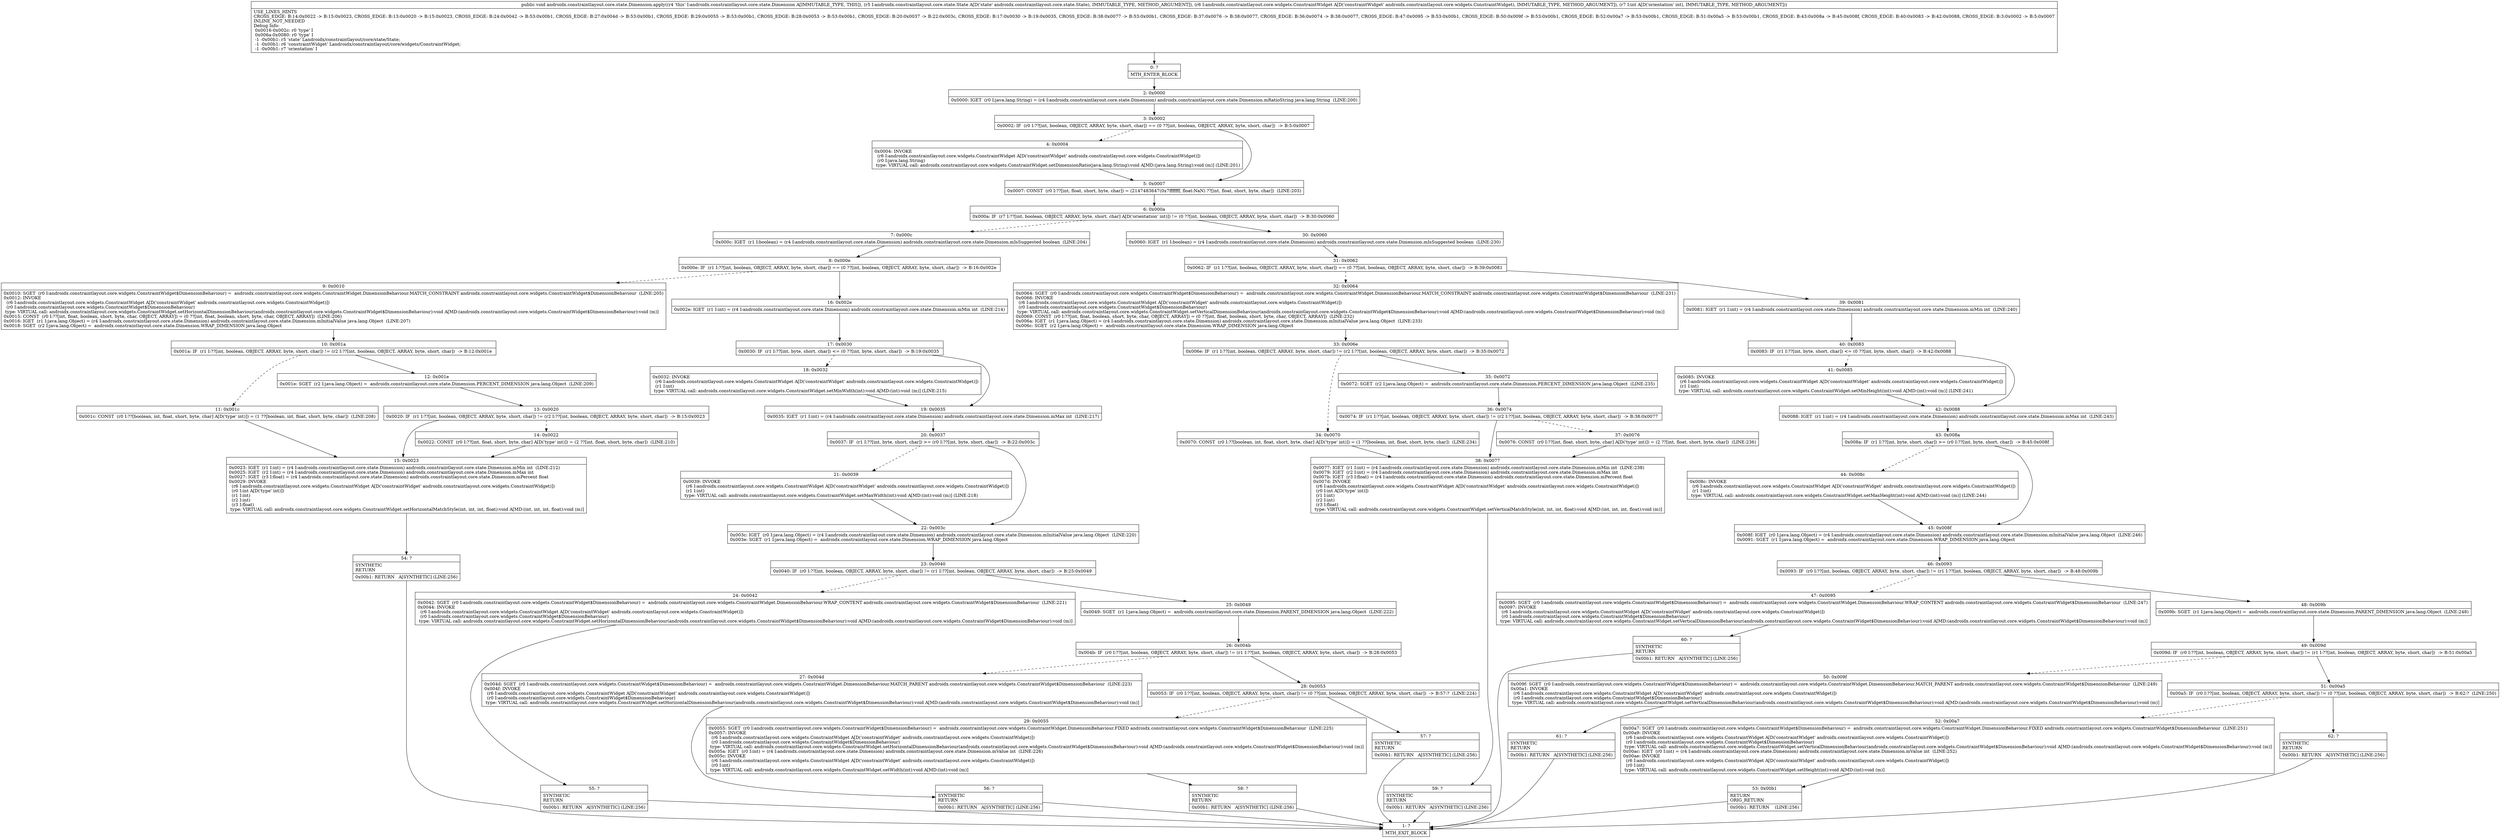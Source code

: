 digraph "CFG forandroidx.constraintlayout.core.state.Dimension.apply(Landroidx\/constraintlayout\/core\/state\/State;Landroidx\/constraintlayout\/core\/widgets\/ConstraintWidget;I)V" {
Node_0 [shape=record,label="{0\:\ ?|MTH_ENTER_BLOCK\l}"];
Node_2 [shape=record,label="{2\:\ 0x0000|0x0000: IGET  (r0 I:java.lang.String) = (r4 I:androidx.constraintlayout.core.state.Dimension) androidx.constraintlayout.core.state.Dimension.mRatioString java.lang.String  (LINE:200)\l}"];
Node_3 [shape=record,label="{3\:\ 0x0002|0x0002: IF  (r0 I:??[int, boolean, OBJECT, ARRAY, byte, short, char]) == (0 ??[int, boolean, OBJECT, ARRAY, byte, short, char])  \-\> B:5:0x0007 \l}"];
Node_4 [shape=record,label="{4\:\ 0x0004|0x0004: INVOKE  \l  (r6 I:androidx.constraintlayout.core.widgets.ConstraintWidget A[D('constraintWidget' androidx.constraintlayout.core.widgets.ConstraintWidget)])\l  (r0 I:java.lang.String)\l type: VIRTUAL call: androidx.constraintlayout.core.widgets.ConstraintWidget.setDimensionRatio(java.lang.String):void A[MD:(java.lang.String):void (m)] (LINE:201)\l}"];
Node_5 [shape=record,label="{5\:\ 0x0007|0x0007: CONST  (r0 I:??[int, float, short, byte, char]) = (2147483647(0x7fffffff, float:NaN) ??[int, float, short, byte, char])  (LINE:203)\l}"];
Node_6 [shape=record,label="{6\:\ 0x000a|0x000a: IF  (r7 I:??[int, boolean, OBJECT, ARRAY, byte, short, char] A[D('orientation' int)]) != (0 ??[int, boolean, OBJECT, ARRAY, byte, short, char])  \-\> B:30:0x0060 \l}"];
Node_7 [shape=record,label="{7\:\ 0x000c|0x000c: IGET  (r1 I:boolean) = (r4 I:androidx.constraintlayout.core.state.Dimension) androidx.constraintlayout.core.state.Dimension.mIsSuggested boolean  (LINE:204)\l}"];
Node_8 [shape=record,label="{8\:\ 0x000e|0x000e: IF  (r1 I:??[int, boolean, OBJECT, ARRAY, byte, short, char]) == (0 ??[int, boolean, OBJECT, ARRAY, byte, short, char])  \-\> B:16:0x002e \l}"];
Node_9 [shape=record,label="{9\:\ 0x0010|0x0010: SGET  (r0 I:androidx.constraintlayout.core.widgets.ConstraintWidget$DimensionBehaviour) =  androidx.constraintlayout.core.widgets.ConstraintWidget.DimensionBehaviour.MATCH_CONSTRAINT androidx.constraintlayout.core.widgets.ConstraintWidget$DimensionBehaviour  (LINE:205)\l0x0012: INVOKE  \l  (r6 I:androidx.constraintlayout.core.widgets.ConstraintWidget A[D('constraintWidget' androidx.constraintlayout.core.widgets.ConstraintWidget)])\l  (r0 I:androidx.constraintlayout.core.widgets.ConstraintWidget$DimensionBehaviour)\l type: VIRTUAL call: androidx.constraintlayout.core.widgets.ConstraintWidget.setHorizontalDimensionBehaviour(androidx.constraintlayout.core.widgets.ConstraintWidget$DimensionBehaviour):void A[MD:(androidx.constraintlayout.core.widgets.ConstraintWidget$DimensionBehaviour):void (m)]\l0x0015: CONST  (r0 I:??[int, float, boolean, short, byte, char, OBJECT, ARRAY]) = (0 ??[int, float, boolean, short, byte, char, OBJECT, ARRAY])  (LINE:206)\l0x0016: IGET  (r1 I:java.lang.Object) = (r4 I:androidx.constraintlayout.core.state.Dimension) androidx.constraintlayout.core.state.Dimension.mInitialValue java.lang.Object  (LINE:207)\l0x0018: SGET  (r2 I:java.lang.Object) =  androidx.constraintlayout.core.state.Dimension.WRAP_DIMENSION java.lang.Object \l}"];
Node_10 [shape=record,label="{10\:\ 0x001a|0x001a: IF  (r1 I:??[int, boolean, OBJECT, ARRAY, byte, short, char]) != (r2 I:??[int, boolean, OBJECT, ARRAY, byte, short, char])  \-\> B:12:0x001e \l}"];
Node_11 [shape=record,label="{11\:\ 0x001c|0x001c: CONST  (r0 I:??[boolean, int, float, short, byte, char] A[D('type' int)]) = (1 ??[boolean, int, float, short, byte, char])  (LINE:208)\l}"];
Node_15 [shape=record,label="{15\:\ 0x0023|0x0023: IGET  (r1 I:int) = (r4 I:androidx.constraintlayout.core.state.Dimension) androidx.constraintlayout.core.state.Dimension.mMin int  (LINE:212)\l0x0025: IGET  (r2 I:int) = (r4 I:androidx.constraintlayout.core.state.Dimension) androidx.constraintlayout.core.state.Dimension.mMax int \l0x0027: IGET  (r3 I:float) = (r4 I:androidx.constraintlayout.core.state.Dimension) androidx.constraintlayout.core.state.Dimension.mPercent float \l0x0029: INVOKE  \l  (r6 I:androidx.constraintlayout.core.widgets.ConstraintWidget A[D('constraintWidget' androidx.constraintlayout.core.widgets.ConstraintWidget)])\l  (r0 I:int A[D('type' int)])\l  (r1 I:int)\l  (r2 I:int)\l  (r3 I:float)\l type: VIRTUAL call: androidx.constraintlayout.core.widgets.ConstraintWidget.setHorizontalMatchStyle(int, int, int, float):void A[MD:(int, int, int, float):void (m)]\l}"];
Node_54 [shape=record,label="{54\:\ ?|SYNTHETIC\lRETURN\l|0x00b1: RETURN   A[SYNTHETIC] (LINE:256)\l}"];
Node_1 [shape=record,label="{1\:\ ?|MTH_EXIT_BLOCK\l}"];
Node_12 [shape=record,label="{12\:\ 0x001e|0x001e: SGET  (r2 I:java.lang.Object) =  androidx.constraintlayout.core.state.Dimension.PERCENT_DIMENSION java.lang.Object  (LINE:209)\l}"];
Node_13 [shape=record,label="{13\:\ 0x0020|0x0020: IF  (r1 I:??[int, boolean, OBJECT, ARRAY, byte, short, char]) != (r2 I:??[int, boolean, OBJECT, ARRAY, byte, short, char])  \-\> B:15:0x0023 \l}"];
Node_14 [shape=record,label="{14\:\ 0x0022|0x0022: CONST  (r0 I:??[int, float, short, byte, char] A[D('type' int)]) = (2 ??[int, float, short, byte, char])  (LINE:210)\l}"];
Node_16 [shape=record,label="{16\:\ 0x002e|0x002e: IGET  (r1 I:int) = (r4 I:androidx.constraintlayout.core.state.Dimension) androidx.constraintlayout.core.state.Dimension.mMin int  (LINE:214)\l}"];
Node_17 [shape=record,label="{17\:\ 0x0030|0x0030: IF  (r1 I:??[int, byte, short, char]) \<= (0 ??[int, byte, short, char])  \-\> B:19:0x0035 \l}"];
Node_18 [shape=record,label="{18\:\ 0x0032|0x0032: INVOKE  \l  (r6 I:androidx.constraintlayout.core.widgets.ConstraintWidget A[D('constraintWidget' androidx.constraintlayout.core.widgets.ConstraintWidget)])\l  (r1 I:int)\l type: VIRTUAL call: androidx.constraintlayout.core.widgets.ConstraintWidget.setMinWidth(int):void A[MD:(int):void (m)] (LINE:215)\l}"];
Node_19 [shape=record,label="{19\:\ 0x0035|0x0035: IGET  (r1 I:int) = (r4 I:androidx.constraintlayout.core.state.Dimension) androidx.constraintlayout.core.state.Dimension.mMax int  (LINE:217)\l}"];
Node_20 [shape=record,label="{20\:\ 0x0037|0x0037: IF  (r1 I:??[int, byte, short, char]) \>= (r0 I:??[int, byte, short, char])  \-\> B:22:0x003c \l}"];
Node_21 [shape=record,label="{21\:\ 0x0039|0x0039: INVOKE  \l  (r6 I:androidx.constraintlayout.core.widgets.ConstraintWidget A[D('constraintWidget' androidx.constraintlayout.core.widgets.ConstraintWidget)])\l  (r1 I:int)\l type: VIRTUAL call: androidx.constraintlayout.core.widgets.ConstraintWidget.setMaxWidth(int):void A[MD:(int):void (m)] (LINE:218)\l}"];
Node_22 [shape=record,label="{22\:\ 0x003c|0x003c: IGET  (r0 I:java.lang.Object) = (r4 I:androidx.constraintlayout.core.state.Dimension) androidx.constraintlayout.core.state.Dimension.mInitialValue java.lang.Object  (LINE:220)\l0x003e: SGET  (r1 I:java.lang.Object) =  androidx.constraintlayout.core.state.Dimension.WRAP_DIMENSION java.lang.Object \l}"];
Node_23 [shape=record,label="{23\:\ 0x0040|0x0040: IF  (r0 I:??[int, boolean, OBJECT, ARRAY, byte, short, char]) != (r1 I:??[int, boolean, OBJECT, ARRAY, byte, short, char])  \-\> B:25:0x0049 \l}"];
Node_24 [shape=record,label="{24\:\ 0x0042|0x0042: SGET  (r0 I:androidx.constraintlayout.core.widgets.ConstraintWidget$DimensionBehaviour) =  androidx.constraintlayout.core.widgets.ConstraintWidget.DimensionBehaviour.WRAP_CONTENT androidx.constraintlayout.core.widgets.ConstraintWidget$DimensionBehaviour  (LINE:221)\l0x0044: INVOKE  \l  (r6 I:androidx.constraintlayout.core.widgets.ConstraintWidget A[D('constraintWidget' androidx.constraintlayout.core.widgets.ConstraintWidget)])\l  (r0 I:androidx.constraintlayout.core.widgets.ConstraintWidget$DimensionBehaviour)\l type: VIRTUAL call: androidx.constraintlayout.core.widgets.ConstraintWidget.setHorizontalDimensionBehaviour(androidx.constraintlayout.core.widgets.ConstraintWidget$DimensionBehaviour):void A[MD:(androidx.constraintlayout.core.widgets.ConstraintWidget$DimensionBehaviour):void (m)]\l}"];
Node_55 [shape=record,label="{55\:\ ?|SYNTHETIC\lRETURN\l|0x00b1: RETURN   A[SYNTHETIC] (LINE:256)\l}"];
Node_25 [shape=record,label="{25\:\ 0x0049|0x0049: SGET  (r1 I:java.lang.Object) =  androidx.constraintlayout.core.state.Dimension.PARENT_DIMENSION java.lang.Object  (LINE:222)\l}"];
Node_26 [shape=record,label="{26\:\ 0x004b|0x004b: IF  (r0 I:??[int, boolean, OBJECT, ARRAY, byte, short, char]) != (r1 I:??[int, boolean, OBJECT, ARRAY, byte, short, char])  \-\> B:28:0x0053 \l}"];
Node_27 [shape=record,label="{27\:\ 0x004d|0x004d: SGET  (r0 I:androidx.constraintlayout.core.widgets.ConstraintWidget$DimensionBehaviour) =  androidx.constraintlayout.core.widgets.ConstraintWidget.DimensionBehaviour.MATCH_PARENT androidx.constraintlayout.core.widgets.ConstraintWidget$DimensionBehaviour  (LINE:223)\l0x004f: INVOKE  \l  (r6 I:androidx.constraintlayout.core.widgets.ConstraintWidget A[D('constraintWidget' androidx.constraintlayout.core.widgets.ConstraintWidget)])\l  (r0 I:androidx.constraintlayout.core.widgets.ConstraintWidget$DimensionBehaviour)\l type: VIRTUAL call: androidx.constraintlayout.core.widgets.ConstraintWidget.setHorizontalDimensionBehaviour(androidx.constraintlayout.core.widgets.ConstraintWidget$DimensionBehaviour):void A[MD:(androidx.constraintlayout.core.widgets.ConstraintWidget$DimensionBehaviour):void (m)]\l}"];
Node_56 [shape=record,label="{56\:\ ?|SYNTHETIC\lRETURN\l|0x00b1: RETURN   A[SYNTHETIC] (LINE:256)\l}"];
Node_28 [shape=record,label="{28\:\ 0x0053|0x0053: IF  (r0 I:??[int, boolean, OBJECT, ARRAY, byte, short, char]) != (0 ??[int, boolean, OBJECT, ARRAY, byte, short, char])  \-\> B:57:?  (LINE:224)\l}"];
Node_29 [shape=record,label="{29\:\ 0x0055|0x0055: SGET  (r0 I:androidx.constraintlayout.core.widgets.ConstraintWidget$DimensionBehaviour) =  androidx.constraintlayout.core.widgets.ConstraintWidget.DimensionBehaviour.FIXED androidx.constraintlayout.core.widgets.ConstraintWidget$DimensionBehaviour  (LINE:225)\l0x0057: INVOKE  \l  (r6 I:androidx.constraintlayout.core.widgets.ConstraintWidget A[D('constraintWidget' androidx.constraintlayout.core.widgets.ConstraintWidget)])\l  (r0 I:androidx.constraintlayout.core.widgets.ConstraintWidget$DimensionBehaviour)\l type: VIRTUAL call: androidx.constraintlayout.core.widgets.ConstraintWidget.setHorizontalDimensionBehaviour(androidx.constraintlayout.core.widgets.ConstraintWidget$DimensionBehaviour):void A[MD:(androidx.constraintlayout.core.widgets.ConstraintWidget$DimensionBehaviour):void (m)]\l0x005a: IGET  (r0 I:int) = (r4 I:androidx.constraintlayout.core.state.Dimension) androidx.constraintlayout.core.state.Dimension.mValue int  (LINE:226)\l0x005c: INVOKE  \l  (r6 I:androidx.constraintlayout.core.widgets.ConstraintWidget A[D('constraintWidget' androidx.constraintlayout.core.widgets.ConstraintWidget)])\l  (r0 I:int)\l type: VIRTUAL call: androidx.constraintlayout.core.widgets.ConstraintWidget.setWidth(int):void A[MD:(int):void (m)]\l}"];
Node_58 [shape=record,label="{58\:\ ?|SYNTHETIC\lRETURN\l|0x00b1: RETURN   A[SYNTHETIC] (LINE:256)\l}"];
Node_57 [shape=record,label="{57\:\ ?|SYNTHETIC\lRETURN\l|0x00b1: RETURN   A[SYNTHETIC] (LINE:256)\l}"];
Node_30 [shape=record,label="{30\:\ 0x0060|0x0060: IGET  (r1 I:boolean) = (r4 I:androidx.constraintlayout.core.state.Dimension) androidx.constraintlayout.core.state.Dimension.mIsSuggested boolean  (LINE:230)\l}"];
Node_31 [shape=record,label="{31\:\ 0x0062|0x0062: IF  (r1 I:??[int, boolean, OBJECT, ARRAY, byte, short, char]) == (0 ??[int, boolean, OBJECT, ARRAY, byte, short, char])  \-\> B:39:0x0081 \l}"];
Node_32 [shape=record,label="{32\:\ 0x0064|0x0064: SGET  (r0 I:androidx.constraintlayout.core.widgets.ConstraintWidget$DimensionBehaviour) =  androidx.constraintlayout.core.widgets.ConstraintWidget.DimensionBehaviour.MATCH_CONSTRAINT androidx.constraintlayout.core.widgets.ConstraintWidget$DimensionBehaviour  (LINE:231)\l0x0066: INVOKE  \l  (r6 I:androidx.constraintlayout.core.widgets.ConstraintWidget A[D('constraintWidget' androidx.constraintlayout.core.widgets.ConstraintWidget)])\l  (r0 I:androidx.constraintlayout.core.widgets.ConstraintWidget$DimensionBehaviour)\l type: VIRTUAL call: androidx.constraintlayout.core.widgets.ConstraintWidget.setVerticalDimensionBehaviour(androidx.constraintlayout.core.widgets.ConstraintWidget$DimensionBehaviour):void A[MD:(androidx.constraintlayout.core.widgets.ConstraintWidget$DimensionBehaviour):void (m)]\l0x0069: CONST  (r0 I:??[int, float, boolean, short, byte, char, OBJECT, ARRAY]) = (0 ??[int, float, boolean, short, byte, char, OBJECT, ARRAY])  (LINE:232)\l0x006a: IGET  (r1 I:java.lang.Object) = (r4 I:androidx.constraintlayout.core.state.Dimension) androidx.constraintlayout.core.state.Dimension.mInitialValue java.lang.Object  (LINE:233)\l0x006c: SGET  (r2 I:java.lang.Object) =  androidx.constraintlayout.core.state.Dimension.WRAP_DIMENSION java.lang.Object \l}"];
Node_33 [shape=record,label="{33\:\ 0x006e|0x006e: IF  (r1 I:??[int, boolean, OBJECT, ARRAY, byte, short, char]) != (r2 I:??[int, boolean, OBJECT, ARRAY, byte, short, char])  \-\> B:35:0x0072 \l}"];
Node_34 [shape=record,label="{34\:\ 0x0070|0x0070: CONST  (r0 I:??[boolean, int, float, short, byte, char] A[D('type' int)]) = (1 ??[boolean, int, float, short, byte, char])  (LINE:234)\l}"];
Node_38 [shape=record,label="{38\:\ 0x0077|0x0077: IGET  (r1 I:int) = (r4 I:androidx.constraintlayout.core.state.Dimension) androidx.constraintlayout.core.state.Dimension.mMin int  (LINE:238)\l0x0079: IGET  (r2 I:int) = (r4 I:androidx.constraintlayout.core.state.Dimension) androidx.constraintlayout.core.state.Dimension.mMax int \l0x007b: IGET  (r3 I:float) = (r4 I:androidx.constraintlayout.core.state.Dimension) androidx.constraintlayout.core.state.Dimension.mPercent float \l0x007d: INVOKE  \l  (r6 I:androidx.constraintlayout.core.widgets.ConstraintWidget A[D('constraintWidget' androidx.constraintlayout.core.widgets.ConstraintWidget)])\l  (r0 I:int A[D('type' int)])\l  (r1 I:int)\l  (r2 I:int)\l  (r3 I:float)\l type: VIRTUAL call: androidx.constraintlayout.core.widgets.ConstraintWidget.setVerticalMatchStyle(int, int, int, float):void A[MD:(int, int, int, float):void (m)]\l}"];
Node_59 [shape=record,label="{59\:\ ?|SYNTHETIC\lRETURN\l|0x00b1: RETURN   A[SYNTHETIC] (LINE:256)\l}"];
Node_35 [shape=record,label="{35\:\ 0x0072|0x0072: SGET  (r2 I:java.lang.Object) =  androidx.constraintlayout.core.state.Dimension.PERCENT_DIMENSION java.lang.Object  (LINE:235)\l}"];
Node_36 [shape=record,label="{36\:\ 0x0074|0x0074: IF  (r1 I:??[int, boolean, OBJECT, ARRAY, byte, short, char]) != (r2 I:??[int, boolean, OBJECT, ARRAY, byte, short, char])  \-\> B:38:0x0077 \l}"];
Node_37 [shape=record,label="{37\:\ 0x0076|0x0076: CONST  (r0 I:??[int, float, short, byte, char] A[D('type' int)]) = (2 ??[int, float, short, byte, char])  (LINE:236)\l}"];
Node_39 [shape=record,label="{39\:\ 0x0081|0x0081: IGET  (r1 I:int) = (r4 I:androidx.constraintlayout.core.state.Dimension) androidx.constraintlayout.core.state.Dimension.mMin int  (LINE:240)\l}"];
Node_40 [shape=record,label="{40\:\ 0x0083|0x0083: IF  (r1 I:??[int, byte, short, char]) \<= (0 ??[int, byte, short, char])  \-\> B:42:0x0088 \l}"];
Node_41 [shape=record,label="{41\:\ 0x0085|0x0085: INVOKE  \l  (r6 I:androidx.constraintlayout.core.widgets.ConstraintWidget A[D('constraintWidget' androidx.constraintlayout.core.widgets.ConstraintWidget)])\l  (r1 I:int)\l type: VIRTUAL call: androidx.constraintlayout.core.widgets.ConstraintWidget.setMinHeight(int):void A[MD:(int):void (m)] (LINE:241)\l}"];
Node_42 [shape=record,label="{42\:\ 0x0088|0x0088: IGET  (r1 I:int) = (r4 I:androidx.constraintlayout.core.state.Dimension) androidx.constraintlayout.core.state.Dimension.mMax int  (LINE:243)\l}"];
Node_43 [shape=record,label="{43\:\ 0x008a|0x008a: IF  (r1 I:??[int, byte, short, char]) \>= (r0 I:??[int, byte, short, char])  \-\> B:45:0x008f \l}"];
Node_44 [shape=record,label="{44\:\ 0x008c|0x008c: INVOKE  \l  (r6 I:androidx.constraintlayout.core.widgets.ConstraintWidget A[D('constraintWidget' androidx.constraintlayout.core.widgets.ConstraintWidget)])\l  (r1 I:int)\l type: VIRTUAL call: androidx.constraintlayout.core.widgets.ConstraintWidget.setMaxHeight(int):void A[MD:(int):void (m)] (LINE:244)\l}"];
Node_45 [shape=record,label="{45\:\ 0x008f|0x008f: IGET  (r0 I:java.lang.Object) = (r4 I:androidx.constraintlayout.core.state.Dimension) androidx.constraintlayout.core.state.Dimension.mInitialValue java.lang.Object  (LINE:246)\l0x0091: SGET  (r1 I:java.lang.Object) =  androidx.constraintlayout.core.state.Dimension.WRAP_DIMENSION java.lang.Object \l}"];
Node_46 [shape=record,label="{46\:\ 0x0093|0x0093: IF  (r0 I:??[int, boolean, OBJECT, ARRAY, byte, short, char]) != (r1 I:??[int, boolean, OBJECT, ARRAY, byte, short, char])  \-\> B:48:0x009b \l}"];
Node_47 [shape=record,label="{47\:\ 0x0095|0x0095: SGET  (r0 I:androidx.constraintlayout.core.widgets.ConstraintWidget$DimensionBehaviour) =  androidx.constraintlayout.core.widgets.ConstraintWidget.DimensionBehaviour.WRAP_CONTENT androidx.constraintlayout.core.widgets.ConstraintWidget$DimensionBehaviour  (LINE:247)\l0x0097: INVOKE  \l  (r6 I:androidx.constraintlayout.core.widgets.ConstraintWidget A[D('constraintWidget' androidx.constraintlayout.core.widgets.ConstraintWidget)])\l  (r0 I:androidx.constraintlayout.core.widgets.ConstraintWidget$DimensionBehaviour)\l type: VIRTUAL call: androidx.constraintlayout.core.widgets.ConstraintWidget.setVerticalDimensionBehaviour(androidx.constraintlayout.core.widgets.ConstraintWidget$DimensionBehaviour):void A[MD:(androidx.constraintlayout.core.widgets.ConstraintWidget$DimensionBehaviour):void (m)]\l}"];
Node_60 [shape=record,label="{60\:\ ?|SYNTHETIC\lRETURN\l|0x00b1: RETURN   A[SYNTHETIC] (LINE:256)\l}"];
Node_48 [shape=record,label="{48\:\ 0x009b|0x009b: SGET  (r1 I:java.lang.Object) =  androidx.constraintlayout.core.state.Dimension.PARENT_DIMENSION java.lang.Object  (LINE:248)\l}"];
Node_49 [shape=record,label="{49\:\ 0x009d|0x009d: IF  (r0 I:??[int, boolean, OBJECT, ARRAY, byte, short, char]) != (r1 I:??[int, boolean, OBJECT, ARRAY, byte, short, char])  \-\> B:51:0x00a5 \l}"];
Node_50 [shape=record,label="{50\:\ 0x009f|0x009f: SGET  (r0 I:androidx.constraintlayout.core.widgets.ConstraintWidget$DimensionBehaviour) =  androidx.constraintlayout.core.widgets.ConstraintWidget.DimensionBehaviour.MATCH_PARENT androidx.constraintlayout.core.widgets.ConstraintWidget$DimensionBehaviour  (LINE:249)\l0x00a1: INVOKE  \l  (r6 I:androidx.constraintlayout.core.widgets.ConstraintWidget A[D('constraintWidget' androidx.constraintlayout.core.widgets.ConstraintWidget)])\l  (r0 I:androidx.constraintlayout.core.widgets.ConstraintWidget$DimensionBehaviour)\l type: VIRTUAL call: androidx.constraintlayout.core.widgets.ConstraintWidget.setVerticalDimensionBehaviour(androidx.constraintlayout.core.widgets.ConstraintWidget$DimensionBehaviour):void A[MD:(androidx.constraintlayout.core.widgets.ConstraintWidget$DimensionBehaviour):void (m)]\l}"];
Node_61 [shape=record,label="{61\:\ ?|SYNTHETIC\lRETURN\l|0x00b1: RETURN   A[SYNTHETIC] (LINE:256)\l}"];
Node_51 [shape=record,label="{51\:\ 0x00a5|0x00a5: IF  (r0 I:??[int, boolean, OBJECT, ARRAY, byte, short, char]) != (0 ??[int, boolean, OBJECT, ARRAY, byte, short, char])  \-\> B:62:?  (LINE:250)\l}"];
Node_52 [shape=record,label="{52\:\ 0x00a7|0x00a7: SGET  (r0 I:androidx.constraintlayout.core.widgets.ConstraintWidget$DimensionBehaviour) =  androidx.constraintlayout.core.widgets.ConstraintWidget.DimensionBehaviour.FIXED androidx.constraintlayout.core.widgets.ConstraintWidget$DimensionBehaviour  (LINE:251)\l0x00a9: INVOKE  \l  (r6 I:androidx.constraintlayout.core.widgets.ConstraintWidget A[D('constraintWidget' androidx.constraintlayout.core.widgets.ConstraintWidget)])\l  (r0 I:androidx.constraintlayout.core.widgets.ConstraintWidget$DimensionBehaviour)\l type: VIRTUAL call: androidx.constraintlayout.core.widgets.ConstraintWidget.setVerticalDimensionBehaviour(androidx.constraintlayout.core.widgets.ConstraintWidget$DimensionBehaviour):void A[MD:(androidx.constraintlayout.core.widgets.ConstraintWidget$DimensionBehaviour):void (m)]\l0x00ac: IGET  (r0 I:int) = (r4 I:androidx.constraintlayout.core.state.Dimension) androidx.constraintlayout.core.state.Dimension.mValue int  (LINE:252)\l0x00ae: INVOKE  \l  (r6 I:androidx.constraintlayout.core.widgets.ConstraintWidget A[D('constraintWidget' androidx.constraintlayout.core.widgets.ConstraintWidget)])\l  (r0 I:int)\l type: VIRTUAL call: androidx.constraintlayout.core.widgets.ConstraintWidget.setHeight(int):void A[MD:(int):void (m)]\l}"];
Node_53 [shape=record,label="{53\:\ 0x00b1|RETURN\lORIG_RETURN\l|0x00b1: RETURN    (LINE:256)\l}"];
Node_62 [shape=record,label="{62\:\ ?|SYNTHETIC\lRETURN\l|0x00b1: RETURN   A[SYNTHETIC] (LINE:256)\l}"];
MethodNode[shape=record,label="{public void androidx.constraintlayout.core.state.Dimension.apply((r4 'this' I:androidx.constraintlayout.core.state.Dimension A[IMMUTABLE_TYPE, THIS]), (r5 I:androidx.constraintlayout.core.state.State A[D('state' androidx.constraintlayout.core.state.State), IMMUTABLE_TYPE, METHOD_ARGUMENT]), (r6 I:androidx.constraintlayout.core.widgets.ConstraintWidget A[D('constraintWidget' androidx.constraintlayout.core.widgets.ConstraintWidget), IMMUTABLE_TYPE, METHOD_ARGUMENT]), (r7 I:int A[D('orientation' int), IMMUTABLE_TYPE, METHOD_ARGUMENT]))  | USE_LINES_HINTS\lCROSS_EDGE: B:14:0x0022 \-\> B:15:0x0023, CROSS_EDGE: B:13:0x0020 \-\> B:15:0x0023, CROSS_EDGE: B:24:0x0042 \-\> B:53:0x00b1, CROSS_EDGE: B:27:0x004d \-\> B:53:0x00b1, CROSS_EDGE: B:29:0x0055 \-\> B:53:0x00b1, CROSS_EDGE: B:28:0x0053 \-\> B:53:0x00b1, CROSS_EDGE: B:20:0x0037 \-\> B:22:0x003c, CROSS_EDGE: B:17:0x0030 \-\> B:19:0x0035, CROSS_EDGE: B:38:0x0077 \-\> B:53:0x00b1, CROSS_EDGE: B:37:0x0076 \-\> B:38:0x0077, CROSS_EDGE: B:36:0x0074 \-\> B:38:0x0077, CROSS_EDGE: B:47:0x0095 \-\> B:53:0x00b1, CROSS_EDGE: B:50:0x009f \-\> B:53:0x00b1, CROSS_EDGE: B:52:0x00a7 \-\> B:53:0x00b1, CROSS_EDGE: B:51:0x00a5 \-\> B:53:0x00b1, CROSS_EDGE: B:43:0x008a \-\> B:45:0x008f, CROSS_EDGE: B:40:0x0083 \-\> B:42:0x0088, CROSS_EDGE: B:3:0x0002 \-\> B:5:0x0007\lINLINE_NOT_NEEDED\lDebug Info:\l  0x0016\-0x002c: r0 'type' I\l  0x006a\-0x0080: r0 'type' I\l  \-1 \-0x00b1: r5 'state' Landroidx\/constraintlayout\/core\/state\/State;\l  \-1 \-0x00b1: r6 'constraintWidget' Landroidx\/constraintlayout\/core\/widgets\/ConstraintWidget;\l  \-1 \-0x00b1: r7 'orientation' I\l}"];
MethodNode -> Node_0;Node_0 -> Node_2;
Node_2 -> Node_3;
Node_3 -> Node_4[style=dashed];
Node_3 -> Node_5;
Node_4 -> Node_5;
Node_5 -> Node_6;
Node_6 -> Node_7[style=dashed];
Node_6 -> Node_30;
Node_7 -> Node_8;
Node_8 -> Node_9[style=dashed];
Node_8 -> Node_16;
Node_9 -> Node_10;
Node_10 -> Node_11[style=dashed];
Node_10 -> Node_12;
Node_11 -> Node_15;
Node_15 -> Node_54;
Node_54 -> Node_1;
Node_12 -> Node_13;
Node_13 -> Node_14[style=dashed];
Node_13 -> Node_15;
Node_14 -> Node_15;
Node_16 -> Node_17;
Node_17 -> Node_18[style=dashed];
Node_17 -> Node_19;
Node_18 -> Node_19;
Node_19 -> Node_20;
Node_20 -> Node_21[style=dashed];
Node_20 -> Node_22;
Node_21 -> Node_22;
Node_22 -> Node_23;
Node_23 -> Node_24[style=dashed];
Node_23 -> Node_25;
Node_24 -> Node_55;
Node_55 -> Node_1;
Node_25 -> Node_26;
Node_26 -> Node_27[style=dashed];
Node_26 -> Node_28;
Node_27 -> Node_56;
Node_56 -> Node_1;
Node_28 -> Node_29[style=dashed];
Node_28 -> Node_57;
Node_29 -> Node_58;
Node_58 -> Node_1;
Node_57 -> Node_1;
Node_30 -> Node_31;
Node_31 -> Node_32[style=dashed];
Node_31 -> Node_39;
Node_32 -> Node_33;
Node_33 -> Node_34[style=dashed];
Node_33 -> Node_35;
Node_34 -> Node_38;
Node_38 -> Node_59;
Node_59 -> Node_1;
Node_35 -> Node_36;
Node_36 -> Node_37[style=dashed];
Node_36 -> Node_38;
Node_37 -> Node_38;
Node_39 -> Node_40;
Node_40 -> Node_41[style=dashed];
Node_40 -> Node_42;
Node_41 -> Node_42;
Node_42 -> Node_43;
Node_43 -> Node_44[style=dashed];
Node_43 -> Node_45;
Node_44 -> Node_45;
Node_45 -> Node_46;
Node_46 -> Node_47[style=dashed];
Node_46 -> Node_48;
Node_47 -> Node_60;
Node_60 -> Node_1;
Node_48 -> Node_49;
Node_49 -> Node_50[style=dashed];
Node_49 -> Node_51;
Node_50 -> Node_61;
Node_61 -> Node_1;
Node_51 -> Node_52[style=dashed];
Node_51 -> Node_62;
Node_52 -> Node_53;
Node_53 -> Node_1;
Node_62 -> Node_1;
}

